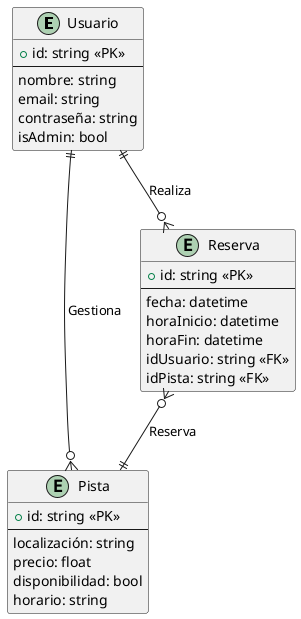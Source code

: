 @startuml

entity "Usuario" as Usuario {
    + id: string <<PK>>
    --
    nombre: string
    email: string
    contraseña: string
    isAdmin: bool
}

entity "Pista" as Pista {
    + id: string <<PK>>
    --
    localización: string
    precio: float
    disponibilidad: bool
    horario: string
}

entity "Reserva" as Reserva {
    + id: string <<PK>>
    --
    fecha: datetime
    horaInicio: datetime
    horaFin: datetime
    idUsuario: string <<FK>>
    idPista: string <<FK>>
}

Usuario ||--o{ Reserva : "Realiza"
Reserva }o--|| Pista : "Reserva"
Usuario ||--o{ Pista : "Gestiona"

@enduml
